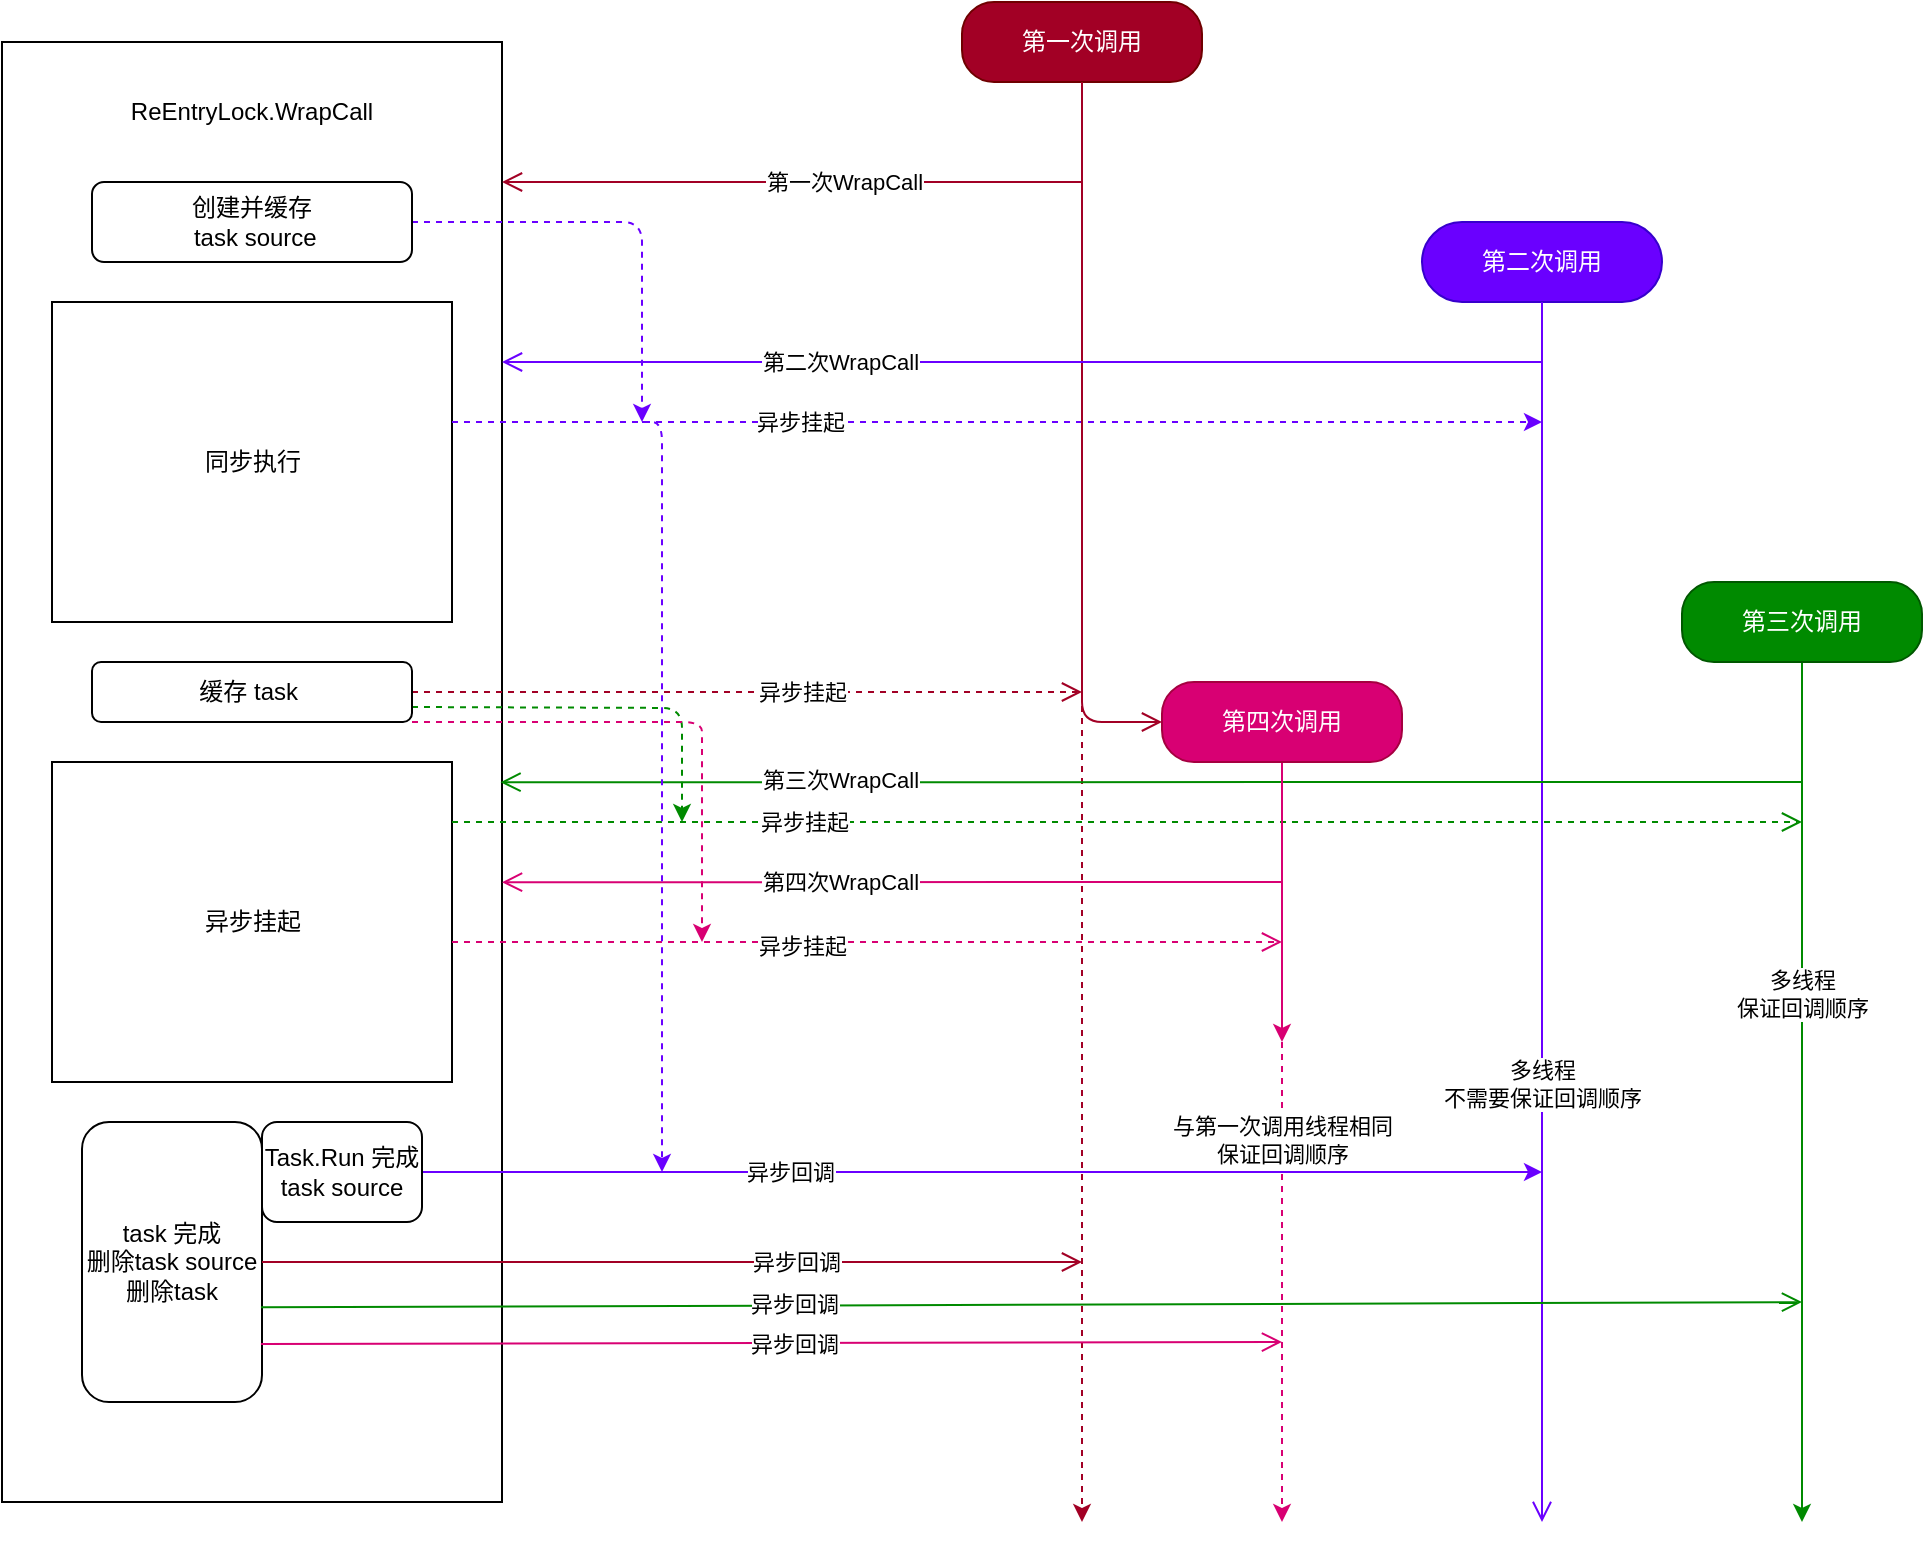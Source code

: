 <mxfile>
    <diagram id="s9wcKp3O_u_AmQT7FkL7" name="第 1 页">
        <mxGraphModel dx="734" dy="537" grid="1" gridSize="10" guides="1" tooltips="1" connect="1" arrows="1" fold="1" page="1" pageScale="1" pageWidth="827" pageHeight="1169" math="0" shadow="0">
            <root>
                <mxCell id="0"/>
                <mxCell id="1" parent="0"/>
                <mxCell id="2" value="" style="html=1;points=[];perimeter=orthogonalPerimeter;align=center;" parent="1" vertex="1">
                    <mxGeometry x="80" y="60" width="250" height="730" as="geometry"/>
                </mxCell>
                <mxCell id="3" value="" style="html=1;verticalAlign=bottom;endArrow=open;fillColor=#a20025;strokeColor=#A20025;endSize=8;" parent="1" edge="1">
                    <mxGeometry relative="1" as="geometry">
                        <mxPoint x="620" y="130" as="sourcePoint"/>
                        <mxPoint x="330" y="130" as="targetPoint"/>
                    </mxGeometry>
                </mxCell>
                <mxCell id="39" value="第一次WrapCall" style="edgeLabel;html=1;align=center;verticalAlign=middle;resizable=0;points=[];" parent="3" vertex="1" connectable="0">
                    <mxGeometry x="0.084" y="1" relative="1" as="geometry">
                        <mxPoint x="38" y="-1" as="offset"/>
                    </mxGeometry>
                </mxCell>
                <mxCell id="4" value="" style="html=1;verticalAlign=bottom;endArrow=open;dashed=1;endSize=8;exitX=1;exitY=0.5;exitDx=0;exitDy=0;fillColor=#a20025;strokeColor=#A20025;" parent="1" source="14" edge="1">
                    <mxGeometry relative="1" as="geometry">
                        <mxPoint x="620" y="385" as="targetPoint"/>
                    </mxGeometry>
                </mxCell>
                <mxCell id="41" value="异步挂起" style="edgeLabel;html=1;align=center;verticalAlign=middle;resizable=0;points=[];" parent="4" vertex="1" connectable="0">
                    <mxGeometry x="0.082" y="-2" relative="1" as="geometry">
                        <mxPoint x="14" y="-2" as="offset"/>
                    </mxGeometry>
                </mxCell>
                <mxCell id="5" value="同步执行" style="html=1;points=[];perimeter=orthogonalPerimeter;" parent="1" vertex="1">
                    <mxGeometry x="105" y="190" width="200" height="160" as="geometry"/>
                </mxCell>
                <mxCell id="8" value="&lt;span style=&quot;&quot;&gt;ReEntryLock.WrapCall&lt;/span&gt;" style="text;html=1;strokeColor=none;fillColor=none;align=center;verticalAlign=middle;whiteSpace=wrap;rounded=0;" parent="1" vertex="1">
                    <mxGeometry x="120" y="80" width="170" height="30" as="geometry"/>
                </mxCell>
                <mxCell id="9" value="异步挂起" style="html=1;points=[];perimeter=orthogonalPerimeter;" parent="1" vertex="1">
                    <mxGeometry x="105" y="420" width="200" height="160" as="geometry"/>
                </mxCell>
                <mxCell id="26" style="edgeStyle=none;html=1;strokeColor=#6A00FF;dashed=1;" parent="1" source="5" edge="1">
                    <mxGeometry relative="1" as="geometry">
                        <mxPoint x="850" y="250" as="targetPoint"/>
                        <mxPoint x="370" y="250" as="sourcePoint"/>
                        <Array as="points"/>
                    </mxGeometry>
                </mxCell>
                <mxCell id="28" value="异步挂起" style="edgeLabel;html=1;align=center;verticalAlign=middle;resizable=0;points=[];" parent="26" vertex="1" connectable="0">
                    <mxGeometry x="0.078" relative="1" as="geometry">
                        <mxPoint x="-120" as="offset"/>
                    </mxGeometry>
                </mxCell>
                <mxCell id="27" style="edgeStyle=none;html=1;strokeColor=#6A00FF;dashed=1;" parent="1" source="13" edge="1">
                    <mxGeometry relative="1" as="geometry">
                        <mxPoint x="400" y="250" as="targetPoint"/>
                        <Array as="points">
                            <mxPoint x="400" y="150"/>
                        </Array>
                    </mxGeometry>
                </mxCell>
                <mxCell id="13" value="创建并缓存&lt;br&gt;&amp;nbsp;task source" style="rounded=1;whiteSpace=wrap;html=1;" parent="1" vertex="1">
                    <mxGeometry x="125" y="130" width="160" height="40" as="geometry"/>
                </mxCell>
                <mxCell id="45" style="edgeStyle=none;html=1;strokeColor=#008A00;exitX=1;exitY=0.75;exitDx=0;exitDy=0;fillColor=#60a917;dashed=1;" parent="1" source="14" edge="1">
                    <mxGeometry relative="1" as="geometry">
                        <mxPoint x="420" y="450" as="targetPoint"/>
                        <Array as="points">
                            <mxPoint x="420" y="393"/>
                        </Array>
                    </mxGeometry>
                </mxCell>
                <mxCell id="14" value="缓存 task&amp;nbsp;" style="rounded=1;whiteSpace=wrap;html=1;" parent="1" vertex="1">
                    <mxGeometry x="125" y="370" width="160" height="30" as="geometry"/>
                </mxCell>
                <mxCell id="15" value="task 完成&lt;br&gt;删除task source&lt;br&gt;删除task" style="rounded=1;whiteSpace=wrap;html=1;" parent="1" vertex="1">
                    <mxGeometry x="120" y="600" width="90" height="140" as="geometry"/>
                </mxCell>
                <mxCell id="59" style="edgeStyle=none;html=1;dashed=1;strokeColor=#A20025;fillColor=#e51400;" parent="1" edge="1">
                    <mxGeometry relative="1" as="geometry">
                        <mxPoint x="620" y="800" as="targetPoint"/>
                        <mxPoint x="620" y="380" as="sourcePoint"/>
                    </mxGeometry>
                </mxCell>
                <mxCell id="17" value="第一次调用" style="rounded=1;whiteSpace=wrap;html=1;arcSize=40;fontColor=#ffffff;fillColor=#a20025;strokeColor=#6F0000;" parent="1" vertex="1">
                    <mxGeometry x="560" y="40" width="120" height="40" as="geometry"/>
                </mxCell>
                <mxCell id="18" value="" style="edgeStyle=orthogonalEdgeStyle;html=1;verticalAlign=bottom;endArrow=open;endSize=8;strokeColor=#A20025;exitX=0.5;exitY=1;exitDx=0;exitDy=0;entryX=0;entryY=0.5;entryDx=0;entryDy=0;" parent="1" source="17" target="50" edge="1">
                    <mxGeometry relative="1" as="geometry">
                        <mxPoint x="620" y="510" as="targetPoint"/>
                    </mxGeometry>
                </mxCell>
                <mxCell id="19" value="" style="html=1;verticalAlign=bottom;endArrow=open;endSize=8;exitX=1;exitY=0.5;exitDx=0;exitDy=0;fillColor=#a20025;strokeColor=#A20025;" parent="1" source="15" edge="1">
                    <mxGeometry relative="1" as="geometry">
                        <mxPoint x="620" y="670" as="targetPoint"/>
                        <mxPoint x="295" y="395" as="sourcePoint"/>
                    </mxGeometry>
                </mxCell>
                <mxCell id="32" value="异步回调" style="edgeLabel;html=1;align=center;verticalAlign=middle;resizable=0;points=[];" parent="19" vertex="1" connectable="0">
                    <mxGeometry x="0.143" relative="1" as="geometry">
                        <mxPoint x="32" as="offset"/>
                    </mxGeometry>
                </mxCell>
                <mxCell id="20" value="第二次调用" style="rounded=1;whiteSpace=wrap;html=1;arcSize=50;fontColor=#ffffff;fillColor=#6a00ff;strokeColor=#3700CC;" parent="1" vertex="1">
                    <mxGeometry x="790" y="150" width="120" height="40" as="geometry"/>
                </mxCell>
                <mxCell id="21" value="" style="edgeStyle=orthogonalEdgeStyle;html=1;verticalAlign=bottom;endArrow=open;endSize=8;strokeColor=#6A00FF;exitX=0.5;exitY=1;exitDx=0;exitDy=0;fillColor=#6a00ff;" parent="1" source="20" edge="1">
                    <mxGeometry relative="1" as="geometry">
                        <mxPoint x="850" y="800" as="targetPoint"/>
                    </mxGeometry>
                </mxCell>
                <mxCell id="33" value="多线程&lt;br&gt;不需要保证回调顺序" style="edgeLabel;html=1;align=center;verticalAlign=middle;resizable=0;points=[];" parent="21" vertex="1" connectable="0">
                    <mxGeometry x="-0.929" y="-1" relative="1" as="geometry">
                        <mxPoint x="1" y="369" as="offset"/>
                    </mxGeometry>
                </mxCell>
                <mxCell id="22" value="" style="html=1;verticalAlign=bottom;endArrow=open;fillColor=#6a00ff;strokeColor=#6A00FF;endSize=8;" parent="1" edge="1">
                    <mxGeometry relative="1" as="geometry">
                        <mxPoint x="850" y="220" as="sourcePoint"/>
                        <mxPoint x="330" y="220" as="targetPoint"/>
                    </mxGeometry>
                </mxCell>
                <mxCell id="40" value="第二次WrapCall" style="edgeLabel;html=1;align=center;verticalAlign=middle;resizable=0;points=[];" parent="22" vertex="1" connectable="0">
                    <mxGeometry x="-0.12" relative="1" as="geometry">
                        <mxPoint x="-122" as="offset"/>
                    </mxGeometry>
                </mxCell>
                <mxCell id="30" style="edgeStyle=none;html=1;strokeColor=#6A00FF;" parent="1" source="29" edge="1">
                    <mxGeometry relative="1" as="geometry">
                        <mxPoint x="850" y="625" as="targetPoint"/>
                        <Array as="points"/>
                    </mxGeometry>
                </mxCell>
                <mxCell id="31" value="异步回调" style="edgeLabel;html=1;align=center;verticalAlign=middle;resizable=0;points=[];" parent="30" vertex="1" connectable="0">
                    <mxGeometry x="0.059" y="-1" relative="1" as="geometry">
                        <mxPoint x="-113" y="-1" as="offset"/>
                    </mxGeometry>
                </mxCell>
                <mxCell id="29" value="Task.Run 完成task source&lt;br&gt;" style="rounded=1;whiteSpace=wrap;html=1;" parent="1" vertex="1">
                    <mxGeometry x="210" y="600" width="80" height="50" as="geometry"/>
                </mxCell>
                <mxCell id="36" style="edgeStyle=none;html=1;strokeColor=#008A00;fillColor=#60a917;" parent="1" source="34" edge="1">
                    <mxGeometry relative="1" as="geometry">
                        <mxPoint x="980" y="800" as="targetPoint"/>
                    </mxGeometry>
                </mxCell>
                <mxCell id="49" value="多线程&lt;br&gt;保证回调顺序" style="edgeLabel;html=1;align=center;verticalAlign=middle;resizable=0;points=[];" parent="36" vertex="1" connectable="0">
                    <mxGeometry x="-0.227" relative="1" as="geometry">
                        <mxPoint as="offset"/>
                    </mxGeometry>
                </mxCell>
                <mxCell id="34" value="第三次调用" style="rounded=1;whiteSpace=wrap;html=1;arcSize=40;fontColor=#ffffff;fillColor=#008A00;strokeColor=#005700;" parent="1" vertex="1">
                    <mxGeometry x="920" y="330" width="120" height="40" as="geometry"/>
                </mxCell>
                <mxCell id="37" value="" style="html=1;verticalAlign=bottom;endArrow=open;fillColor=#60a917;strokeColor=#008A00;endSize=8;entryX=0.997;entryY=0.507;entryDx=0;entryDy=0;entryPerimeter=0;" parent="1" target="2" edge="1">
                    <mxGeometry relative="1" as="geometry">
                        <mxPoint x="980" y="430" as="sourcePoint"/>
                        <mxPoint x="350" y="490" as="targetPoint"/>
                    </mxGeometry>
                </mxCell>
                <mxCell id="42" value="第三次WrapCall" style="edgeLabel;html=1;align=center;verticalAlign=middle;resizable=0;points=[];" parent="37" vertex="1" connectable="0">
                    <mxGeometry x="-0.286" y="2" relative="1" as="geometry">
                        <mxPoint x="-249" y="-3" as="offset"/>
                    </mxGeometry>
                </mxCell>
                <mxCell id="43" value="" style="html=1;verticalAlign=bottom;endArrow=open;dashed=1;endSize=8;fillColor=#60a917;strokeColor=#008A00;" parent="1" source="9" edge="1">
                    <mxGeometry relative="1" as="geometry">
                        <mxPoint x="980" y="450" as="targetPoint"/>
                        <mxPoint x="350" y="450" as="sourcePoint"/>
                    </mxGeometry>
                </mxCell>
                <mxCell id="44" value="异步挂起" style="edgeLabel;html=1;align=center;verticalAlign=middle;resizable=0;points=[];" parent="43" vertex="1" connectable="0">
                    <mxGeometry x="0.082" y="-2" relative="1" as="geometry">
                        <mxPoint x="-189" y="-2" as="offset"/>
                    </mxGeometry>
                </mxCell>
                <mxCell id="46" value="" style="html=1;verticalAlign=bottom;endArrow=open;endSize=8;exitX=0.994;exitY=0.662;exitDx=0;exitDy=0;fillColor=#60a917;strokeColor=#008A00;exitPerimeter=0;" parent="1" source="15" edge="1">
                    <mxGeometry relative="1" as="geometry">
                        <mxPoint x="980" y="690.06" as="targetPoint"/>
                        <mxPoint x="220" y="690" as="sourcePoint"/>
                    </mxGeometry>
                </mxCell>
                <mxCell id="47" value="异步回调" style="edgeLabel;html=1;align=center;verticalAlign=middle;resizable=0;points=[];" parent="46" vertex="1" connectable="0">
                    <mxGeometry x="0.143" relative="1" as="geometry">
                        <mxPoint x="-174" as="offset"/>
                    </mxGeometry>
                </mxCell>
                <mxCell id="51" style="edgeStyle=none;html=1;strokeColor=#D80073;fillColor=#d80073;" parent="1" source="50" edge="1">
                    <mxGeometry relative="1" as="geometry">
                        <mxPoint x="720" y="560" as="targetPoint"/>
                    </mxGeometry>
                </mxCell>
                <mxCell id="50" value="第四次调用" style="rounded=1;whiteSpace=wrap;html=1;arcSize=40;fontColor=#ffffff;fillColor=#D80073;strokeColor=#A50040;" parent="1" vertex="1">
                    <mxGeometry x="660" y="380" width="120" height="40" as="geometry"/>
                </mxCell>
                <mxCell id="52" value="" style="html=1;verticalAlign=bottom;endArrow=open;fillColor=#d80073;strokeColor=#D80073;endSize=8;entryX=0.997;entryY=0.507;entryDx=0;entryDy=0;entryPerimeter=0;" parent="1" edge="1">
                    <mxGeometry relative="1" as="geometry">
                        <mxPoint x="720" y="480" as="sourcePoint"/>
                        <mxPoint x="330" y="480.11" as="targetPoint"/>
                    </mxGeometry>
                </mxCell>
                <mxCell id="53" value="第四次WrapCall" style="edgeLabel;html=1;align=center;verticalAlign=middle;resizable=0;points=[];" parent="52" vertex="1" connectable="0">
                    <mxGeometry x="-0.286" y="2" relative="1" as="geometry">
                        <mxPoint x="-82" y="-2" as="offset"/>
                    </mxGeometry>
                </mxCell>
                <mxCell id="56" value="" style="html=1;verticalAlign=bottom;endArrow=open;dashed=1;endSize=8;fillColor=#d80073;strokeColor=#D80073;" parent="1" source="9" edge="1">
                    <mxGeometry relative="1" as="geometry">
                        <mxPoint x="720" y="510" as="targetPoint"/>
                        <mxPoint x="310" y="510" as="sourcePoint"/>
                    </mxGeometry>
                </mxCell>
                <mxCell id="57" value="异步挂起" style="edgeLabel;html=1;align=center;verticalAlign=middle;resizable=0;points=[];" parent="56" vertex="1" connectable="0">
                    <mxGeometry x="0.082" y="-2" relative="1" as="geometry">
                        <mxPoint x="-50" as="offset"/>
                    </mxGeometry>
                </mxCell>
                <mxCell id="58" style="edgeStyle=none;html=1;strokeColor=#D80073;exitX=1;exitY=1;exitDx=0;exitDy=0;fillColor=#d80073;dashed=1;" parent="1" source="14" edge="1">
                    <mxGeometry relative="1" as="geometry">
                        <mxPoint x="430" y="510" as="targetPoint"/>
                        <mxPoint x="295" y="410" as="sourcePoint"/>
                        <Array as="points">
                            <mxPoint x="430" y="400"/>
                            <mxPoint x="430" y="410"/>
                        </Array>
                    </mxGeometry>
                </mxCell>
                <mxCell id="60" style="edgeStyle=none;html=1;dashed=1;strokeColor=#D80073;fillColor=#d80073;" parent="1" edge="1">
                    <mxGeometry relative="1" as="geometry">
                        <mxPoint x="720" y="800" as="targetPoint"/>
                        <mxPoint x="720" y="560" as="sourcePoint"/>
                    </mxGeometry>
                </mxCell>
                <mxCell id="65" value="与第一次调用线程相同&lt;br&gt;保证回调顺序" style="edgeLabel;html=1;align=center;verticalAlign=middle;resizable=0;points=[];" parent="60" vertex="1" connectable="0">
                    <mxGeometry x="-0.593" y="2" relative="1" as="geometry">
                        <mxPoint x="-2" as="offset"/>
                    </mxGeometry>
                </mxCell>
                <mxCell id="63" value="" style="html=1;verticalAlign=bottom;endArrow=open;endSize=8;exitX=0.994;exitY=0.793;exitDx=0;exitDy=0;fillColor=#d80073;strokeColor=#D80073;exitPerimeter=0;" parent="1" source="15" edge="1">
                    <mxGeometry relative="1" as="geometry">
                        <mxPoint x="720" y="710" as="targetPoint"/>
                        <mxPoint x="220" y="710" as="sourcePoint"/>
                    </mxGeometry>
                </mxCell>
                <mxCell id="64" value="异步回调" style="edgeLabel;html=1;align=center;verticalAlign=middle;resizable=0;points=[];" parent="63" vertex="1" connectable="0">
                    <mxGeometry x="0.143" relative="1" as="geometry">
                        <mxPoint x="-26" as="offset"/>
                    </mxGeometry>
                </mxCell>
                <mxCell id="66" style="edgeStyle=none;html=1;strokeColor=#6A00FF;dashed=1;" parent="1" edge="1">
                    <mxGeometry relative="1" as="geometry">
                        <mxPoint x="410" y="625" as="targetPoint"/>
                        <mxPoint x="400" y="250" as="sourcePoint"/>
                        <Array as="points">
                            <mxPoint x="410" y="250"/>
                        </Array>
                    </mxGeometry>
                </mxCell>
            </root>
        </mxGraphModel>
    </diagram>
</mxfile>